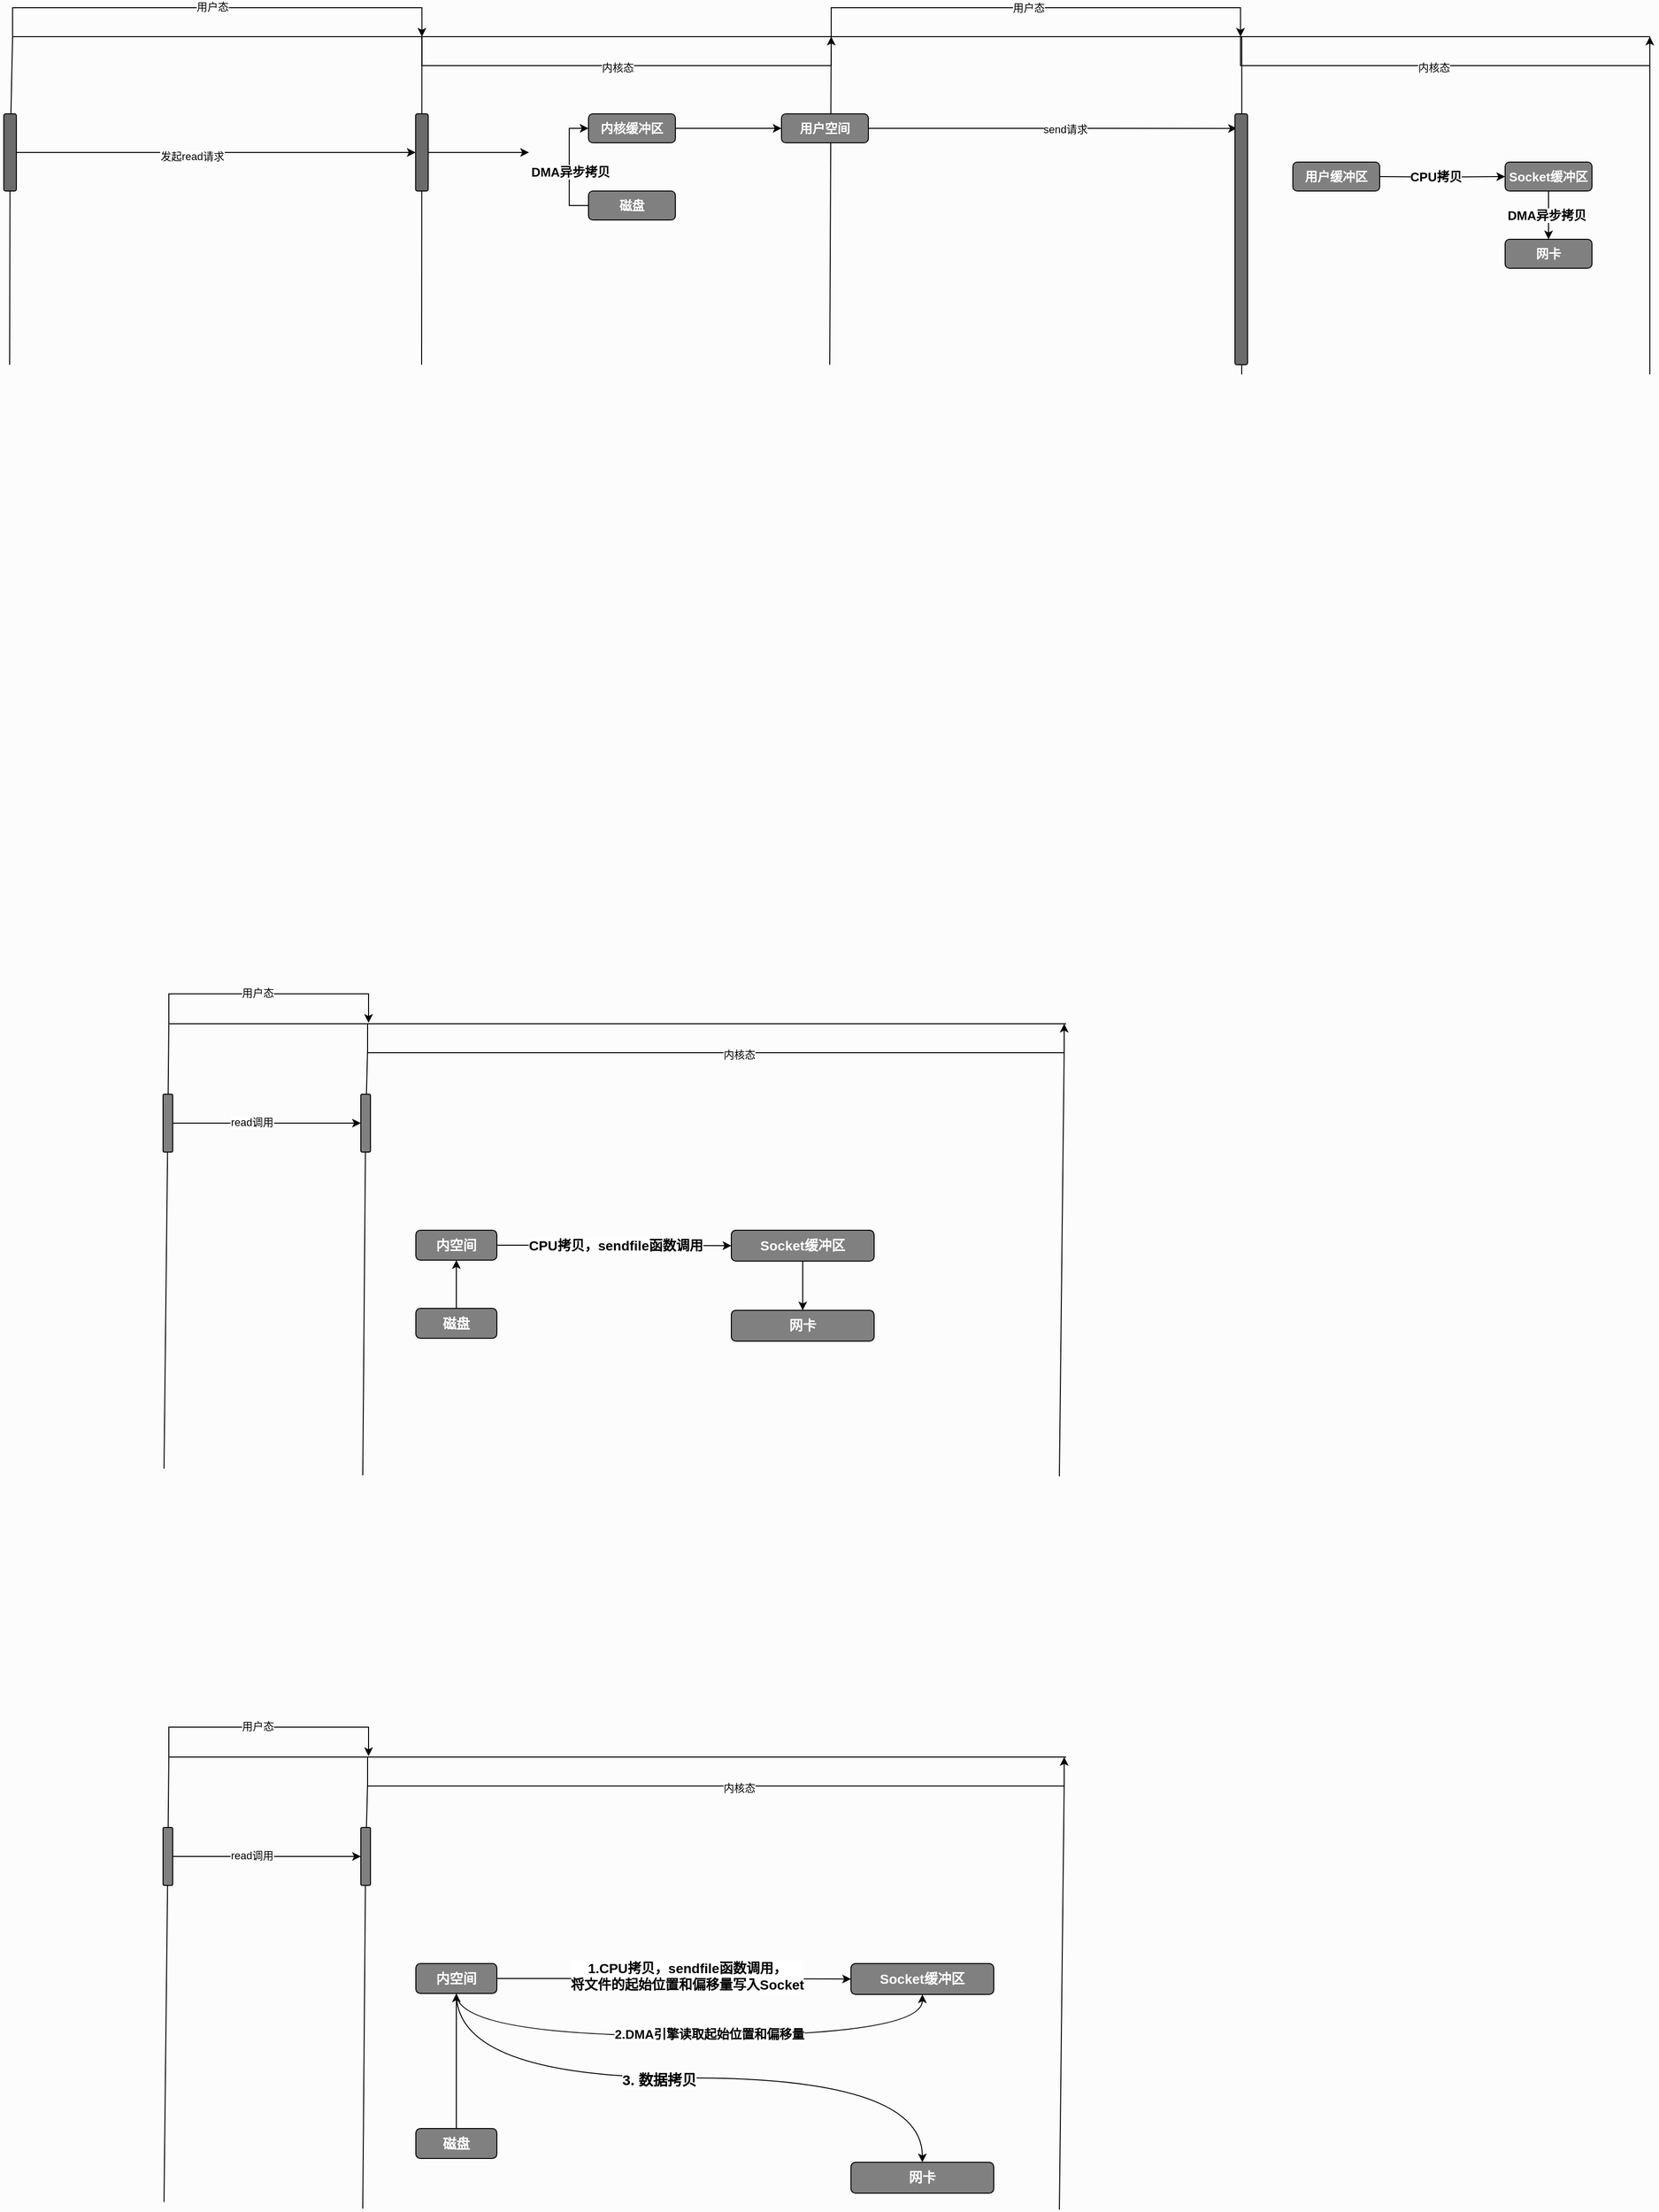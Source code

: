 <mxfile version="13.7.3" type="device"><diagram id="XlvFiMkmcabkTk7yRH5z" name="第 1 页"><mxGraphModel dx="2062" dy="1222" grid="0" gridSize="10" guides="1" tooltips="1" connect="1" arrows="1" fold="1" page="1" pageScale="1" pageWidth="1600" pageHeight="1200" background="#FCFCFC" math="0" shadow="0"><root><mxCell id="0"/><mxCell id="1" parent="0"/><mxCell id="LRCDx5G1Kbyk5fzGLMsj-38" value="" style="group" vertex="1" connectable="0" parent="1"><mxGeometry x="150" y="410" width="1710" height="930" as="geometry"/></mxCell><mxCell id="LRCDx5G1Kbyk5fzGLMsj-17" value="" style="group" vertex="1" connectable="0" parent="LRCDx5G1Kbyk5fzGLMsj-38"><mxGeometry x="13.053" width="1696.947" height="60" as="geometry"/></mxCell><mxCell id="LRCDx5G1Kbyk5fzGLMsj-10" value="" style="endArrow=none;html=1;" edge="1" parent="LRCDx5G1Kbyk5fzGLMsj-17"><mxGeometry width="50" height="50" relative="1" as="geometry"><mxPoint y="30" as="sourcePoint"/><mxPoint x="1696.947" y="30" as="targetPoint"/></mxGeometry></mxCell><mxCell id="LRCDx5G1Kbyk5fzGLMsj-12" value="" style="endArrow=classic;html=1;rounded=0;" edge="1" parent="LRCDx5G1Kbyk5fzGLMsj-17"><mxGeometry width="50" height="50" relative="1" as="geometry"><mxPoint y="30" as="sourcePoint"/><mxPoint x="424.237" y="30" as="targetPoint"/><Array as="points"><mxPoint/><mxPoint x="275.754"/><mxPoint x="424.237"/></Array></mxGeometry></mxCell><mxCell id="LRCDx5G1Kbyk5fzGLMsj-52" value="用户态" style="edgeLabel;html=1;align=center;verticalAlign=middle;resizable=0;points=[];" vertex="1" connectable="0" parent="LRCDx5G1Kbyk5fzGLMsj-12"><mxGeometry x="-0.021" y="1" relative="1" as="geometry"><mxPoint as="offset"/></mxGeometry></mxCell><mxCell id="LRCDx5G1Kbyk5fzGLMsj-13" value="" style="endArrow=classic;html=1;rounded=0;" edge="1" parent="LRCDx5G1Kbyk5fzGLMsj-17"><mxGeometry width="50" height="50" relative="1" as="geometry"><mxPoint x="848.473" y="30" as="sourcePoint"/><mxPoint x="1272.71" y="30" as="targetPoint"/><Array as="points"><mxPoint x="848.473"/><mxPoint x="1124.227"/><mxPoint x="1272.71"/></Array></mxGeometry></mxCell><mxCell id="LRCDx5G1Kbyk5fzGLMsj-54" value="用户态" style="edgeLabel;html=1;align=center;verticalAlign=middle;resizable=0;points=[];" vertex="1" connectable="0" parent="LRCDx5G1Kbyk5fzGLMsj-13"><mxGeometry x="-0.032" relative="1" as="geometry"><mxPoint as="offset"/></mxGeometry></mxCell><mxCell id="LRCDx5G1Kbyk5fzGLMsj-14" value="" style="endArrow=classic;html=1;rounded=0;" edge="1" parent="LRCDx5G1Kbyk5fzGLMsj-17"><mxGeometry width="50" height="50" relative="1" as="geometry"><mxPoint x="424.237" y="30" as="sourcePoint"/><mxPoint x="848.473" y="30" as="targetPoint"/><Array as="points"><mxPoint x="424.237" y="60"/><mxPoint x="699.99" y="60"/><mxPoint x="848.473" y="60"/></Array></mxGeometry></mxCell><mxCell id="LRCDx5G1Kbyk5fzGLMsj-53" value="内核态" style="edgeLabel;html=1;align=center;verticalAlign=middle;resizable=0;points=[];" vertex="1" connectable="0" parent="LRCDx5G1Kbyk5fzGLMsj-14"><mxGeometry x="-0.039" y="-2" relative="1" as="geometry"><mxPoint as="offset"/></mxGeometry></mxCell><mxCell id="LRCDx5G1Kbyk5fzGLMsj-16" value="" style="endArrow=classic;html=1;rounded=0;" edge="1" parent="LRCDx5G1Kbyk5fzGLMsj-17"><mxGeometry width="50" height="50" relative="1" as="geometry"><mxPoint x="1272.71" y="30" as="sourcePoint"/><mxPoint x="1696.947" y="30" as="targetPoint"/><Array as="points"><mxPoint x="1272.71" y="60"/><mxPoint x="1548.464" y="60"/><mxPoint x="1696.947" y="60"/></Array></mxGeometry></mxCell><mxCell id="LRCDx5G1Kbyk5fzGLMsj-55" value="内核态" style="edgeLabel;html=1;align=center;verticalAlign=middle;resizable=0;points=[];" vertex="1" connectable="0" parent="LRCDx5G1Kbyk5fzGLMsj-16"><mxGeometry x="-0.053" y="-2" relative="1" as="geometry"><mxPoint as="offset"/></mxGeometry></mxCell><mxCell id="LRCDx5G1Kbyk5fzGLMsj-22" value="" style="endArrow=none;html=1;" edge="1" parent="LRCDx5G1Kbyk5fzGLMsj-38"><mxGeometry width="50" height="50" relative="1" as="geometry"><mxPoint x="437" y="370" as="sourcePoint"/><mxPoint x="437.29" y="30" as="targetPoint"/></mxGeometry></mxCell><mxCell id="LRCDx5G1Kbyk5fzGLMsj-23" value="" style="endArrow=none;html=1;" edge="1" parent="LRCDx5G1Kbyk5fzGLMsj-38"><mxGeometry width="50" height="50" relative="1" as="geometry"><mxPoint x="860" y="370" as="sourcePoint"/><mxPoint x="861.527" y="30" as="targetPoint"/></mxGeometry></mxCell><mxCell id="LRCDx5G1Kbyk5fzGLMsj-24" value="" style="endArrow=none;html=1;" edge="1" parent="LRCDx5G1Kbyk5fzGLMsj-38"><mxGeometry width="50" height="50" relative="1" as="geometry"><mxPoint x="1287" y="380" as="sourcePoint"/><mxPoint x="1287.069" y="30" as="targetPoint"/></mxGeometry></mxCell><mxCell id="LRCDx5G1Kbyk5fzGLMsj-25" value="" style="endArrow=none;html=1;" edge="1" parent="LRCDx5G1Kbyk5fzGLMsj-38" source="LRCDx5G1Kbyk5fzGLMsj-27"><mxGeometry width="50" height="50" relative="1" as="geometry"><mxPoint y="930" as="sourcePoint"/><mxPoint x="13.053" y="30" as="targetPoint"/></mxGeometry></mxCell><mxCell id="LRCDx5G1Kbyk5fzGLMsj-26" value="" style="endArrow=none;html=1;" edge="1" parent="LRCDx5G1Kbyk5fzGLMsj-38"><mxGeometry width="50" height="50" relative="1" as="geometry"><mxPoint x="1710" y="380" as="sourcePoint"/><mxPoint x="1710.0" y="30" as="targetPoint"/></mxGeometry></mxCell><mxCell id="LRCDx5G1Kbyk5fzGLMsj-27" value="" style="rounded=1;whiteSpace=wrap;html=1;fillColor=#6B6B6B;" vertex="1" parent="LRCDx5G1Kbyk5fzGLMsj-38"><mxGeometry x="3.916" y="110.0" width="13.053" height="80" as="geometry"/></mxCell><mxCell id="LRCDx5G1Kbyk5fzGLMsj-28" value="" style="endArrow=none;html=1;" edge="1" parent="LRCDx5G1Kbyk5fzGLMsj-38" target="LRCDx5G1Kbyk5fzGLMsj-27"><mxGeometry width="50" height="50" relative="1" as="geometry"><mxPoint x="10" y="370" as="sourcePoint"/><mxPoint x="13.053" y="30" as="targetPoint"/></mxGeometry></mxCell><mxCell id="LRCDx5G1Kbyk5fzGLMsj-37" style="edgeStyle=orthogonalEdgeStyle;rounded=0;orthogonalLoop=1;jettySize=auto;html=1;exitX=1;exitY=0.5;exitDx=0;exitDy=0;" edge="1" parent="LRCDx5G1Kbyk5fzGLMsj-38" source="LRCDx5G1Kbyk5fzGLMsj-29"><mxGeometry relative="1" as="geometry"><mxPoint x="548.244" y="150.0" as="targetPoint"/></mxGeometry></mxCell><mxCell id="LRCDx5G1Kbyk5fzGLMsj-29" value="" style="rounded=1;whiteSpace=wrap;html=1;fillColor=#6B6B6B;" vertex="1" parent="LRCDx5G1Kbyk5fzGLMsj-38"><mxGeometry x="430.763" y="110.0" width="13.053" height="80" as="geometry"/></mxCell><mxCell id="LRCDx5G1Kbyk5fzGLMsj-31" style="edgeStyle=orthogonalEdgeStyle;rounded=0;orthogonalLoop=1;jettySize=auto;html=1;exitX=1;exitY=0.5;exitDx=0;exitDy=0;entryX=0;entryY=0.5;entryDx=0;entryDy=0;" edge="1" parent="LRCDx5G1Kbyk5fzGLMsj-38" source="LRCDx5G1Kbyk5fzGLMsj-27" target="LRCDx5G1Kbyk5fzGLMsj-29"><mxGeometry relative="1" as="geometry"/></mxCell><mxCell id="LRCDx5G1Kbyk5fzGLMsj-32" value="发起read请求" style="edgeLabel;html=1;align=center;verticalAlign=middle;resizable=0;points=[];" vertex="1" connectable="0" parent="LRCDx5G1Kbyk5fzGLMsj-31"><mxGeometry x="-0.123" y="-4" relative="1" as="geometry"><mxPoint as="offset"/></mxGeometry></mxCell><mxCell id="LRCDx5G1Kbyk5fzGLMsj-33" value="&lt;b&gt;&lt;font style=&quot;font-size: 13px&quot; color=&quot;#ffffff&quot;&gt;磁盘&lt;/font&gt;&lt;/b&gt;" style="rounded=1;whiteSpace=wrap;html=1;fillColor=#808080;" vertex="1" parent="LRCDx5G1Kbyk5fzGLMsj-38"><mxGeometry x="609.96" y="190" width="90.04" height="30" as="geometry"/></mxCell><mxCell id="LRCDx5G1Kbyk5fzGLMsj-40" style="edgeStyle=orthogonalEdgeStyle;rounded=0;orthogonalLoop=1;jettySize=auto;html=1;exitX=1;exitY=0.5;exitDx=0;exitDy=0;" edge="1" parent="LRCDx5G1Kbyk5fzGLMsj-38" source="LRCDx5G1Kbyk5fzGLMsj-34" target="LRCDx5G1Kbyk5fzGLMsj-39"><mxGeometry relative="1" as="geometry"/></mxCell><mxCell id="LRCDx5G1Kbyk5fzGLMsj-34" value="&lt;font color=&quot;#ffffff&quot; size=&quot;1&quot;&gt;&lt;b style=&quot;font-size: 13px&quot;&gt;内核缓冲区&lt;/b&gt;&lt;/font&gt;" style="rounded=1;whiteSpace=wrap;html=1;fillColor=#808080;" vertex="1" parent="LRCDx5G1Kbyk5fzGLMsj-38"><mxGeometry x="609.96" y="110" width="90.04" height="30" as="geometry"/></mxCell><mxCell id="LRCDx5G1Kbyk5fzGLMsj-35" style="edgeStyle=orthogonalEdgeStyle;rounded=0;orthogonalLoop=1;jettySize=auto;html=1;exitX=0;exitY=0.5;exitDx=0;exitDy=0;entryX=0;entryY=0.5;entryDx=0;entryDy=0;" edge="1" parent="LRCDx5G1Kbyk5fzGLMsj-38" source="LRCDx5G1Kbyk5fzGLMsj-33" target="LRCDx5G1Kbyk5fzGLMsj-34"><mxGeometry relative="1" as="geometry"/></mxCell><mxCell id="LRCDx5G1Kbyk5fzGLMsj-36" value="&lt;b&gt;&lt;font style=&quot;font-size: 13px&quot;&gt;DMA异步拷贝&lt;/font&gt;&lt;/b&gt;" style="edgeLabel;html=1;align=center;verticalAlign=middle;resizable=0;points=[];" vertex="1" connectable="0" parent="LRCDx5G1Kbyk5fzGLMsj-35"><mxGeometry x="-0.167" y="-1" relative="1" as="geometry"><mxPoint y="-5" as="offset"/></mxGeometry></mxCell><mxCell id="LRCDx5G1Kbyk5fzGLMsj-42" style="edgeStyle=orthogonalEdgeStyle;rounded=0;orthogonalLoop=1;jettySize=auto;html=1;exitX=1;exitY=0.5;exitDx=0;exitDy=0;entryX=0.153;entryY=0.058;entryDx=0;entryDy=0;entryPerimeter=0;" edge="1" parent="LRCDx5G1Kbyk5fzGLMsj-38" source="LRCDx5G1Kbyk5fzGLMsj-39" target="LRCDx5G1Kbyk5fzGLMsj-41"><mxGeometry relative="1" as="geometry"/></mxCell><mxCell id="LRCDx5G1Kbyk5fzGLMsj-43" value="send请求" style="edgeLabel;html=1;align=center;verticalAlign=middle;resizable=0;points=[];" vertex="1" connectable="0" parent="LRCDx5G1Kbyk5fzGLMsj-42"><mxGeometry x="0.065" y="-1" relative="1" as="geometry"><mxPoint as="offset"/></mxGeometry></mxCell><mxCell id="LRCDx5G1Kbyk5fzGLMsj-39" value="&lt;font color=&quot;#ffffff&quot; size=&quot;1&quot;&gt;&lt;b style=&quot;font-size: 13px&quot;&gt;用户空间&lt;/b&gt;&lt;/font&gt;" style="rounded=1;whiteSpace=wrap;html=1;fillColor=#808080;" vertex="1" parent="LRCDx5G1Kbyk5fzGLMsj-38"><mxGeometry x="809.98" y="110" width="90.04" height="30" as="geometry"/></mxCell><mxCell id="LRCDx5G1Kbyk5fzGLMsj-41" value="" style="rounded=1;whiteSpace=wrap;html=1;fillColor=#6B6B6B;" vertex="1" parent="LRCDx5G1Kbyk5fzGLMsj-38"><mxGeometry x="1280" y="110" width="13.05" height="260" as="geometry"/></mxCell><mxCell id="LRCDx5G1Kbyk5fzGLMsj-44" value="&lt;font color=&quot;#ffffff&quot;&gt;&lt;span style=&quot;font-size: 13px&quot;&gt;&lt;b&gt;用户缓冲区&lt;/b&gt;&lt;/span&gt;&lt;/font&gt;" style="rounded=1;whiteSpace=wrap;html=1;fillColor=#808080;" vertex="1" parent="LRCDx5G1Kbyk5fzGLMsj-38"><mxGeometry x="1340" y="160" width="90" height="30" as="geometry"/></mxCell><mxCell id="LRCDx5G1Kbyk5fzGLMsj-49" style="edgeStyle=orthogonalEdgeStyle;rounded=0;orthogonalLoop=1;jettySize=auto;html=1;exitX=1;exitY=0.5;exitDx=0;exitDy=0;" edge="1" parent="LRCDx5G1Kbyk5fzGLMsj-38" target="LRCDx5G1Kbyk5fzGLMsj-48"><mxGeometry relative="1" as="geometry"><mxPoint x="1430" y="175" as="sourcePoint"/></mxGeometry></mxCell><mxCell id="LRCDx5G1Kbyk5fzGLMsj-51" style="edgeStyle=orthogonalEdgeStyle;rounded=0;orthogonalLoop=1;jettySize=auto;html=1;exitX=0.5;exitY=1;exitDx=0;exitDy=0;entryX=0.5;entryY=0;entryDx=0;entryDy=0;" edge="1" parent="LRCDx5G1Kbyk5fzGLMsj-38" source="LRCDx5G1Kbyk5fzGLMsj-48" target="LRCDx5G1Kbyk5fzGLMsj-50"><mxGeometry relative="1" as="geometry"/></mxCell><mxCell id="LRCDx5G1Kbyk5fzGLMsj-48" value="&lt;font color=&quot;#ffffff&quot; size=&quot;1&quot;&gt;&lt;b style=&quot;font-size: 13px&quot;&gt;Socket缓冲区&lt;/b&gt;&lt;/font&gt;" style="rounded=1;whiteSpace=wrap;html=1;fillColor=#808080;" vertex="1" parent="LRCDx5G1Kbyk5fzGLMsj-38"><mxGeometry x="1560" y="160" width="90.04" height="30" as="geometry"/></mxCell><mxCell id="LRCDx5G1Kbyk5fzGLMsj-50" value="&lt;font color=&quot;#ffffff&quot;&gt;&lt;span style=&quot;font-size: 13px&quot;&gt;&lt;b&gt;网卡&lt;/b&gt;&lt;/span&gt;&lt;/font&gt;" style="rounded=1;whiteSpace=wrap;html=1;fillColor=#808080;" vertex="1" parent="LRCDx5G1Kbyk5fzGLMsj-38"><mxGeometry x="1560" y="240" width="90.04" height="30" as="geometry"/></mxCell><mxCell id="LRCDx5G1Kbyk5fzGLMsj-56" value="&lt;b&gt;&lt;font style=&quot;font-size: 13px&quot;&gt;CPU拷贝&lt;/font&gt;&lt;/b&gt;" style="edgeLabel;html=1;align=center;verticalAlign=middle;resizable=0;points=[];" vertex="1" connectable="0" parent="LRCDx5G1Kbyk5fzGLMsj-38"><mxGeometry x="1490" y="175" as="geometry"><mxPoint x="-2" as="offset"/></mxGeometry></mxCell><mxCell id="LRCDx5G1Kbyk5fzGLMsj-58" value="&lt;b&gt;&lt;font style=&quot;font-size: 13px&quot;&gt;DMA异步拷贝&lt;/font&gt;&lt;/b&gt;" style="edgeLabel;html=1;align=center;verticalAlign=middle;resizable=0;points=[];" vertex="1" connectable="0" parent="LRCDx5G1Kbyk5fzGLMsj-38"><mxGeometry x="1605.02" y="220" as="geometry"><mxPoint x="-2" y="-5" as="offset"/></mxGeometry></mxCell><mxCell id="LRCDx5G1Kbyk5fzGLMsj-97" value="" style="endArrow=none;html=1;" edge="1" parent="1"><mxGeometry width="50" height="50" relative="1" as="geometry"><mxPoint x="325" y="1463" as="sourcePoint"/><mxPoint x="1255" y="1463" as="targetPoint"/></mxGeometry></mxCell><mxCell id="LRCDx5G1Kbyk5fzGLMsj-98" value="" style="endArrow=classic;html=1;rounded=0;" edge="1" parent="1"><mxGeometry width="50" height="50" relative="1" as="geometry"><mxPoint x="325" y="1462" as="sourcePoint"/><mxPoint x="532" y="1462" as="targetPoint"/><Array as="points"><mxPoint x="325" y="1432"/><mxPoint x="455" y="1432"/><mxPoint x="532" y="1432"/></Array></mxGeometry></mxCell><mxCell id="LRCDx5G1Kbyk5fzGLMsj-99" value="用户态" style="edgeLabel;html=1;align=center;verticalAlign=middle;resizable=0;points=[];" vertex="1" connectable="0" parent="LRCDx5G1Kbyk5fzGLMsj-98"><mxGeometry x="-0.085" y="1" relative="1" as="geometry"><mxPoint as="offset"/></mxGeometry></mxCell><mxCell id="LRCDx5G1Kbyk5fzGLMsj-100" value="" style="endArrow=classic;html=1;rounded=0;" edge="1" parent="1"><mxGeometry width="50" height="50" relative="1" as="geometry"><mxPoint x="531" y="1463" as="sourcePoint"/><mxPoint x="1253" y="1463" as="targetPoint"/><Array as="points"><mxPoint x="531" y="1493"/><mxPoint x="661" y="1493"/><mxPoint x="1253" y="1493"/></Array></mxGeometry></mxCell><mxCell id="LRCDx5G1Kbyk5fzGLMsj-101" value="内核态" style="edgeLabel;html=1;align=center;verticalAlign=middle;resizable=0;points=[];" vertex="1" connectable="0" parent="LRCDx5G1Kbyk5fzGLMsj-100"><mxGeometry x="0.061" y="-2" relative="1" as="geometry"><mxPoint as="offset"/></mxGeometry></mxCell><mxCell id="LRCDx5G1Kbyk5fzGLMsj-102" value="" style="endArrow=none;html=1;" edge="1" parent="1" source="LRCDx5G1Kbyk5fzGLMsj-107"><mxGeometry width="50" height="50" relative="1" as="geometry"><mxPoint x="526" y="1931" as="sourcePoint"/><mxPoint x="531" y="1490" as="targetPoint"/></mxGeometry></mxCell><mxCell id="LRCDx5G1Kbyk5fzGLMsj-103" value="" style="endArrow=none;html=1;" edge="1" parent="1"><mxGeometry width="50" height="50" relative="1" as="geometry"><mxPoint x="1248" y="1932" as="sourcePoint"/><mxPoint x="1253" y="1491" as="targetPoint"/></mxGeometry></mxCell><mxCell id="LRCDx5G1Kbyk5fzGLMsj-104" value="" style="endArrow=none;html=1;" edge="1" parent="1" source="LRCDx5G1Kbyk5fzGLMsj-105"><mxGeometry width="50" height="50" relative="1" as="geometry"><mxPoint x="320" y="1924" as="sourcePoint"/><mxPoint x="325" y="1462" as="targetPoint"/></mxGeometry></mxCell><mxCell id="LRCDx5G1Kbyk5fzGLMsj-109" style="edgeStyle=orthogonalEdgeStyle;rounded=0;orthogonalLoop=1;jettySize=auto;html=1;exitX=1;exitY=0.5;exitDx=0;exitDy=0;entryX=0;entryY=0.5;entryDx=0;entryDy=0;" edge="1" parent="1" source="LRCDx5G1Kbyk5fzGLMsj-105" target="LRCDx5G1Kbyk5fzGLMsj-107"><mxGeometry relative="1" as="geometry"/></mxCell><mxCell id="LRCDx5G1Kbyk5fzGLMsj-110" value="read调用" style="edgeLabel;html=1;align=center;verticalAlign=middle;resizable=0;points=[];" vertex="1" connectable="0" parent="LRCDx5G1Kbyk5fzGLMsj-109"><mxGeometry x="-0.159" y="1" relative="1" as="geometry"><mxPoint as="offset"/></mxGeometry></mxCell><mxCell id="LRCDx5G1Kbyk5fzGLMsj-105" value="" style="rounded=1;whiteSpace=wrap;html=1;fillColor=#808080;" vertex="1" parent="1"><mxGeometry x="319" y="1536" width="10" height="60" as="geometry"/></mxCell><mxCell id="LRCDx5G1Kbyk5fzGLMsj-106" value="" style="endArrow=none;html=1;" edge="1" parent="1" target="LRCDx5G1Kbyk5fzGLMsj-105"><mxGeometry width="50" height="50" relative="1" as="geometry"><mxPoint x="320" y="1924" as="sourcePoint"/><mxPoint x="325" y="1462" as="targetPoint"/></mxGeometry></mxCell><mxCell id="LRCDx5G1Kbyk5fzGLMsj-107" value="" style="rounded=1;whiteSpace=wrap;html=1;fillColor=#808080;" vertex="1" parent="1"><mxGeometry x="524" y="1536" width="10" height="60" as="geometry"/></mxCell><mxCell id="LRCDx5G1Kbyk5fzGLMsj-108" value="" style="endArrow=none;html=1;" edge="1" parent="1" target="LRCDx5G1Kbyk5fzGLMsj-107"><mxGeometry width="50" height="50" relative="1" as="geometry"><mxPoint x="526" y="1931" as="sourcePoint"/><mxPoint x="531" y="1490" as="targetPoint"/></mxGeometry></mxCell><mxCell id="LRCDx5G1Kbyk5fzGLMsj-115" style="edgeStyle=orthogonalEdgeStyle;rounded=0;orthogonalLoop=1;jettySize=auto;html=1;exitX=0.5;exitY=0;exitDx=0;exitDy=0;entryX=0.5;entryY=1;entryDx=0;entryDy=0;" edge="1" parent="1" source="LRCDx5G1Kbyk5fzGLMsj-111" target="LRCDx5G1Kbyk5fzGLMsj-112"><mxGeometry relative="1" as="geometry"/></mxCell><mxCell id="LRCDx5G1Kbyk5fzGLMsj-111" value="&lt;b&gt;&lt;font style=&quot;font-size: 14px&quot; color=&quot;#ffffff&quot;&gt;磁盘&lt;/font&gt;&lt;/b&gt;" style="rounded=1;whiteSpace=wrap;html=1;fillColor=#808080;" vertex="1" parent="1"><mxGeometry x="581" y="1758" width="84" height="31" as="geometry"/></mxCell><mxCell id="LRCDx5G1Kbyk5fzGLMsj-116" style="edgeStyle=orthogonalEdgeStyle;rounded=0;orthogonalLoop=1;jettySize=auto;html=1;exitX=1;exitY=0.5;exitDx=0;exitDy=0;entryX=0;entryY=0.5;entryDx=0;entryDy=0;" edge="1" parent="1" source="LRCDx5G1Kbyk5fzGLMsj-112" target="LRCDx5G1Kbyk5fzGLMsj-113"><mxGeometry relative="1" as="geometry"/></mxCell><mxCell id="LRCDx5G1Kbyk5fzGLMsj-118" value="&lt;b&gt;&lt;font style=&quot;font-size: 14px&quot;&gt;CPU拷贝，sendfile函数调用&lt;/font&gt;&lt;/b&gt;" style="edgeLabel;html=1;align=center;verticalAlign=middle;resizable=0;points=[];" vertex="1" connectable="0" parent="LRCDx5G1Kbyk5fzGLMsj-116"><mxGeometry x="0.154" y="-2" relative="1" as="geometry"><mxPoint x="-17.5" y="-2.5" as="offset"/></mxGeometry></mxCell><mxCell id="LRCDx5G1Kbyk5fzGLMsj-112" value="&lt;b&gt;&lt;font style=&quot;font-size: 14px&quot; color=&quot;#ffffff&quot;&gt;内空间&lt;/font&gt;&lt;/b&gt;" style="rounded=1;whiteSpace=wrap;html=1;fillColor=#808080;" vertex="1" parent="1"><mxGeometry x="581" y="1677" width="84" height="31" as="geometry"/></mxCell><mxCell id="LRCDx5G1Kbyk5fzGLMsj-117" style="edgeStyle=orthogonalEdgeStyle;rounded=0;orthogonalLoop=1;jettySize=auto;html=1;exitX=0.5;exitY=1;exitDx=0;exitDy=0;entryX=0.5;entryY=0;entryDx=0;entryDy=0;" edge="1" parent="1" source="LRCDx5G1Kbyk5fzGLMsj-113" target="LRCDx5G1Kbyk5fzGLMsj-114"><mxGeometry relative="1" as="geometry"/></mxCell><mxCell id="LRCDx5G1Kbyk5fzGLMsj-113" value="&lt;b&gt;&lt;font style=&quot;font-size: 14px&quot; color=&quot;#ffffff&quot;&gt;Socket缓冲区&lt;/font&gt;&lt;/b&gt;" style="rounded=1;whiteSpace=wrap;html=1;fillColor=#808080;" vertex="1" parent="1"><mxGeometry x="908" y="1677" width="148" height="32" as="geometry"/></mxCell><mxCell id="LRCDx5G1Kbyk5fzGLMsj-114" value="&lt;b&gt;&lt;font style=&quot;font-size: 14px&quot; color=&quot;#ffffff&quot;&gt;网卡&lt;/font&gt;&lt;/b&gt;" style="rounded=1;whiteSpace=wrap;html=1;fillColor=#808080;" vertex="1" parent="1"><mxGeometry x="908" y="1760" width="148" height="32" as="geometry"/></mxCell><mxCell id="LRCDx5G1Kbyk5fzGLMsj-119" value="" style="endArrow=none;html=1;" edge="1" parent="1"><mxGeometry width="50" height="50" relative="1" as="geometry"><mxPoint x="325" y="2223" as="sourcePoint"/><mxPoint x="1255" y="2223" as="targetPoint"/></mxGeometry></mxCell><mxCell id="LRCDx5G1Kbyk5fzGLMsj-120" value="" style="endArrow=classic;html=1;rounded=0;" edge="1" parent="1"><mxGeometry width="50" height="50" relative="1" as="geometry"><mxPoint x="325" y="2222" as="sourcePoint"/><mxPoint x="532" y="2222" as="targetPoint"/><Array as="points"><mxPoint x="325" y="2192"/><mxPoint x="455" y="2192"/><mxPoint x="532" y="2192"/></Array></mxGeometry></mxCell><mxCell id="LRCDx5G1Kbyk5fzGLMsj-121" value="用户态" style="edgeLabel;html=1;align=center;verticalAlign=middle;resizable=0;points=[];" vertex="1" connectable="0" parent="LRCDx5G1Kbyk5fzGLMsj-120"><mxGeometry x="-0.085" y="1" relative="1" as="geometry"><mxPoint as="offset"/></mxGeometry></mxCell><mxCell id="LRCDx5G1Kbyk5fzGLMsj-122" value="" style="endArrow=classic;html=1;rounded=0;" edge="1" parent="1"><mxGeometry width="50" height="50" relative="1" as="geometry"><mxPoint x="531" y="2223" as="sourcePoint"/><mxPoint x="1253" y="2223" as="targetPoint"/><Array as="points"><mxPoint x="531" y="2253"/><mxPoint x="661" y="2253"/><mxPoint x="1253" y="2253"/></Array></mxGeometry></mxCell><mxCell id="LRCDx5G1Kbyk5fzGLMsj-123" value="内核态" style="edgeLabel;html=1;align=center;verticalAlign=middle;resizable=0;points=[];" vertex="1" connectable="0" parent="LRCDx5G1Kbyk5fzGLMsj-122"><mxGeometry x="0.061" y="-2" relative="1" as="geometry"><mxPoint as="offset"/></mxGeometry></mxCell><mxCell id="LRCDx5G1Kbyk5fzGLMsj-124" value="" style="endArrow=none;html=1;" edge="1" parent="1" source="LRCDx5G1Kbyk5fzGLMsj-131"><mxGeometry width="50" height="50" relative="1" as="geometry"><mxPoint x="526" y="2691" as="sourcePoint"/><mxPoint x="531" y="2250" as="targetPoint"/></mxGeometry></mxCell><mxCell id="LRCDx5G1Kbyk5fzGLMsj-125" value="" style="endArrow=none;html=1;" edge="1" parent="1"><mxGeometry width="50" height="50" relative="1" as="geometry"><mxPoint x="1248" y="2692" as="sourcePoint"/><mxPoint x="1253" y="2251" as="targetPoint"/></mxGeometry></mxCell><mxCell id="LRCDx5G1Kbyk5fzGLMsj-126" value="" style="endArrow=none;html=1;" edge="1" parent="1" source="LRCDx5G1Kbyk5fzGLMsj-129"><mxGeometry width="50" height="50" relative="1" as="geometry"><mxPoint x="320" y="2684" as="sourcePoint"/><mxPoint x="325" y="2222" as="targetPoint"/></mxGeometry></mxCell><mxCell id="LRCDx5G1Kbyk5fzGLMsj-127" style="edgeStyle=orthogonalEdgeStyle;rounded=0;orthogonalLoop=1;jettySize=auto;html=1;exitX=1;exitY=0.5;exitDx=0;exitDy=0;entryX=0;entryY=0.5;entryDx=0;entryDy=0;" edge="1" parent="1" source="LRCDx5G1Kbyk5fzGLMsj-129" target="LRCDx5G1Kbyk5fzGLMsj-131"><mxGeometry relative="1" as="geometry"/></mxCell><mxCell id="LRCDx5G1Kbyk5fzGLMsj-128" value="read调用" style="edgeLabel;html=1;align=center;verticalAlign=middle;resizable=0;points=[];" vertex="1" connectable="0" parent="LRCDx5G1Kbyk5fzGLMsj-127"><mxGeometry x="-0.159" y="1" relative="1" as="geometry"><mxPoint as="offset"/></mxGeometry></mxCell><mxCell id="LRCDx5G1Kbyk5fzGLMsj-129" value="" style="rounded=1;whiteSpace=wrap;html=1;fillColor=#808080;" vertex="1" parent="1"><mxGeometry x="319" y="2296" width="10" height="60" as="geometry"/></mxCell><mxCell id="LRCDx5G1Kbyk5fzGLMsj-130" value="" style="endArrow=none;html=1;" edge="1" parent="1" target="LRCDx5G1Kbyk5fzGLMsj-129"><mxGeometry width="50" height="50" relative="1" as="geometry"><mxPoint x="320" y="2684" as="sourcePoint"/><mxPoint x="325" y="2222" as="targetPoint"/></mxGeometry></mxCell><mxCell id="LRCDx5G1Kbyk5fzGLMsj-131" value="" style="rounded=1;whiteSpace=wrap;html=1;fillColor=#808080;" vertex="1" parent="1"><mxGeometry x="524" y="2296" width="10" height="60" as="geometry"/></mxCell><mxCell id="LRCDx5G1Kbyk5fzGLMsj-132" value="" style="endArrow=none;html=1;" edge="1" parent="1" target="LRCDx5G1Kbyk5fzGLMsj-131"><mxGeometry width="50" height="50" relative="1" as="geometry"><mxPoint x="526" y="2691" as="sourcePoint"/><mxPoint x="531" y="2250" as="targetPoint"/></mxGeometry></mxCell><mxCell id="LRCDx5G1Kbyk5fzGLMsj-133" style="edgeStyle=orthogonalEdgeStyle;rounded=0;orthogonalLoop=1;jettySize=auto;html=1;exitX=0.5;exitY=0;exitDx=0;exitDy=0;entryX=0.5;entryY=1;entryDx=0;entryDy=0;" edge="1" parent="1" source="LRCDx5G1Kbyk5fzGLMsj-134" target="LRCDx5G1Kbyk5fzGLMsj-137"><mxGeometry relative="1" as="geometry"/></mxCell><mxCell id="LRCDx5G1Kbyk5fzGLMsj-134" value="&lt;b&gt;&lt;font style=&quot;font-size: 14px&quot; color=&quot;#ffffff&quot;&gt;磁盘&lt;/font&gt;&lt;/b&gt;" style="rounded=1;whiteSpace=wrap;html=1;fillColor=#808080;" vertex="1" parent="1"><mxGeometry x="581" y="2608" width="84" height="31" as="geometry"/></mxCell><mxCell id="LRCDx5G1Kbyk5fzGLMsj-135" style="edgeStyle=orthogonalEdgeStyle;rounded=0;orthogonalLoop=1;jettySize=auto;html=1;exitX=1;exitY=0.5;exitDx=0;exitDy=0;entryX=0;entryY=0.5;entryDx=0;entryDy=0;" edge="1" parent="1" source="LRCDx5G1Kbyk5fzGLMsj-137" target="LRCDx5G1Kbyk5fzGLMsj-139"><mxGeometry relative="1" as="geometry"/></mxCell><mxCell id="LRCDx5G1Kbyk5fzGLMsj-136" value="&lt;b&gt;&lt;font style=&quot;font-size: 14px&quot;&gt;1.CPU拷贝，sendfile函数调用，&lt;br&gt;将文件的起始位置和偏移量写入Socket&lt;/font&gt;&lt;/b&gt;" style="edgeLabel;html=1;align=center;verticalAlign=middle;resizable=0;points=[];" vertex="1" connectable="0" parent="LRCDx5G1Kbyk5fzGLMsj-135"><mxGeometry x="0.154" y="-2" relative="1" as="geometry"><mxPoint x="-14.5" y="-5" as="offset"/></mxGeometry></mxCell><mxCell id="LRCDx5G1Kbyk5fzGLMsj-141" style="edgeStyle=orthogonalEdgeStyle;rounded=0;orthogonalLoop=1;jettySize=auto;html=1;exitX=0.5;exitY=1;exitDx=0;exitDy=0;entryX=0.5;entryY=1;entryDx=0;entryDy=0;curved=1;" edge="1" parent="1" source="LRCDx5G1Kbyk5fzGLMsj-137" target="LRCDx5G1Kbyk5fzGLMsj-139"><mxGeometry relative="1" as="geometry"><Array as="points"><mxPoint x="623" y="2512"/><mxPoint x="1106" y="2512"/></Array></mxGeometry></mxCell><mxCell id="LRCDx5G1Kbyk5fzGLMsj-142" value="&lt;b&gt;&lt;font style=&quot;font-size: 13px&quot;&gt;2.DMA引擎读取起始位置和偏移量&lt;/font&gt;&lt;/b&gt;" style="edgeLabel;html=1;align=center;verticalAlign=middle;resizable=0;points=[];" vertex="1" connectable="0" parent="LRCDx5G1Kbyk5fzGLMsj-141"><mxGeometry x="0.246" relative="1" as="geometry"><mxPoint x="-49" y="-2" as="offset"/></mxGeometry></mxCell><mxCell id="LRCDx5G1Kbyk5fzGLMsj-143" style="edgeStyle=orthogonalEdgeStyle;curved=1;rounded=0;orthogonalLoop=1;jettySize=auto;html=1;exitX=0.5;exitY=1;exitDx=0;exitDy=0;entryX=0.5;entryY=0;entryDx=0;entryDy=0;" edge="1" parent="1" source="LRCDx5G1Kbyk5fzGLMsj-137" target="LRCDx5G1Kbyk5fzGLMsj-140"><mxGeometry relative="1" as="geometry"/></mxCell><mxCell id="LRCDx5G1Kbyk5fzGLMsj-144" value="&lt;b&gt;&lt;font style=&quot;font-size: 15px&quot;&gt;3. 数据拷贝&lt;/font&gt;&lt;/b&gt;" style="edgeLabel;html=1;align=center;verticalAlign=middle;resizable=0;points=[];" vertex="1" connectable="0" parent="LRCDx5G1Kbyk5fzGLMsj-143"><mxGeometry x="-0.099" relative="1" as="geometry"><mxPoint x="1" y="1" as="offset"/></mxGeometry></mxCell><mxCell id="LRCDx5G1Kbyk5fzGLMsj-137" value="&lt;b&gt;&lt;font style=&quot;font-size: 14px&quot; color=&quot;#ffffff&quot;&gt;内空间&lt;/font&gt;&lt;/b&gt;" style="rounded=1;whiteSpace=wrap;html=1;fillColor=#808080;" vertex="1" parent="1"><mxGeometry x="581" y="2437" width="84" height="31" as="geometry"/></mxCell><mxCell id="LRCDx5G1Kbyk5fzGLMsj-139" value="&lt;b&gt;&lt;font style=&quot;font-size: 14px&quot; color=&quot;#ffffff&quot;&gt;Socket缓冲区&lt;/font&gt;&lt;/b&gt;" style="rounded=1;whiteSpace=wrap;html=1;fillColor=#808080;" vertex="1" parent="1"><mxGeometry x="1032" y="2437" width="148" height="32" as="geometry"/></mxCell><mxCell id="LRCDx5G1Kbyk5fzGLMsj-140" value="&lt;b&gt;&lt;font style=&quot;font-size: 14px&quot; color=&quot;#ffffff&quot;&gt;网卡&lt;/font&gt;&lt;/b&gt;" style="rounded=1;whiteSpace=wrap;html=1;fillColor=#808080;" vertex="1" parent="1"><mxGeometry x="1032" y="2643" width="148" height="32" as="geometry"/></mxCell></root></mxGraphModel></diagram></mxfile>